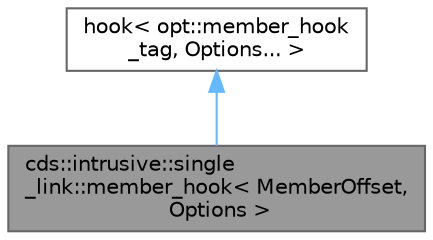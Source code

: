 digraph "cds::intrusive::single_link::member_hook&lt; MemberOffset, Options &gt;"
{
 // LATEX_PDF_SIZE
  bgcolor="transparent";
  edge [fontname=Helvetica,fontsize=10,labelfontname=Helvetica,labelfontsize=10];
  node [fontname=Helvetica,fontsize=10,shape=box,height=0.2,width=0.4];
  Node1 [id="Node000001",label="cds::intrusive::single\l_link::member_hook\< MemberOffset,\l Options \>",height=0.2,width=0.4,color="gray40", fillcolor="grey60", style="filled", fontcolor="black",tooltip="Member hook"];
  Node2 -> Node1 [id="edge1_Node000001_Node000002",dir="back",color="steelblue1",style="solid",tooltip=" "];
  Node2 [id="Node000002",label="hook\< opt::member_hook\l_tag, Options... \>",height=0.2,width=0.4,color="gray40", fillcolor="white", style="filled",tooltip=" "];
}
